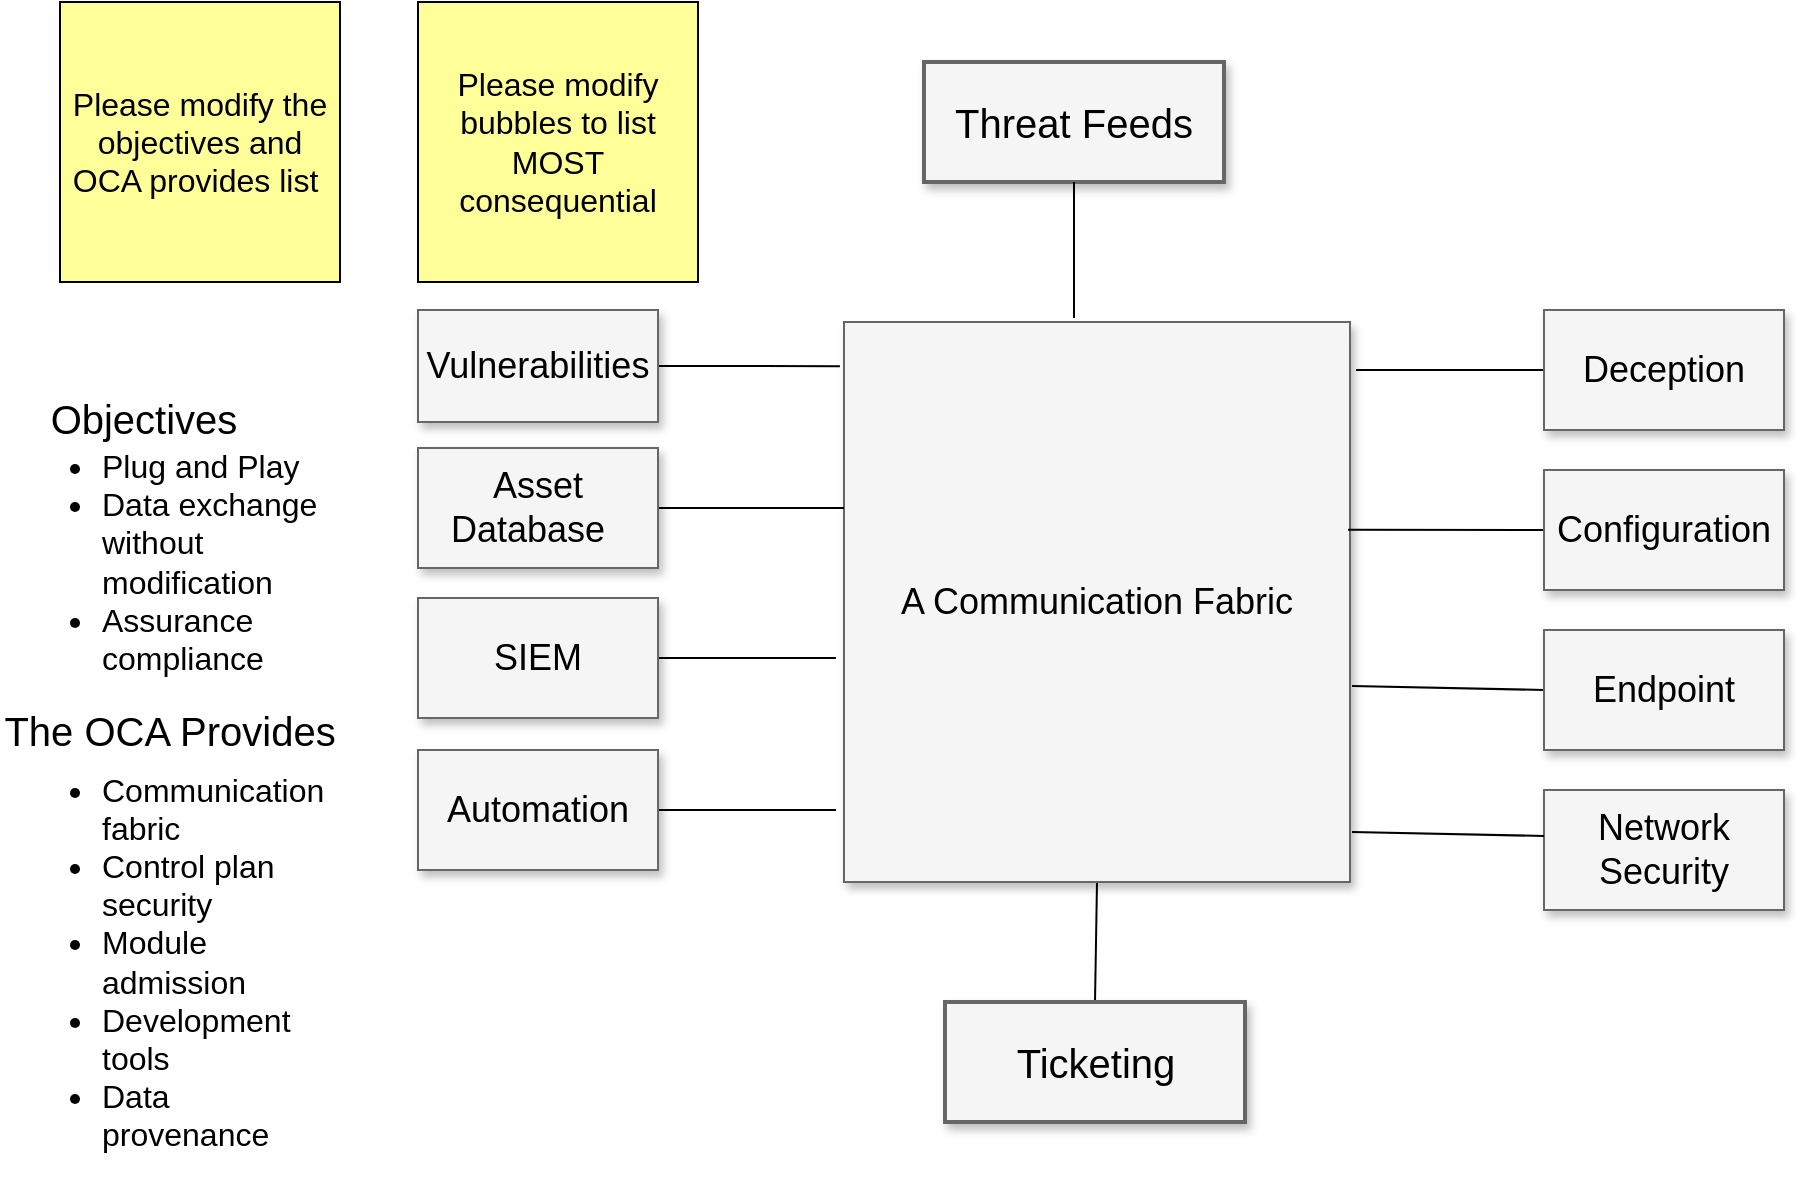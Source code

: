 <mxfile version="13.0.6" type="device"><diagram name="Page-1" id="90a13364-a465-7bf4-72fc-28e22215d7a0"><mxGraphModel dx="946" dy="639" grid="1" gridSize="10" guides="1" tooltips="1" connect="1" arrows="1" fold="1" page="1" pageScale="1.5" pageWidth="1169" pageHeight="826" background="#ffffff" math="0" shadow="0"><root><mxCell id="0" style=";html=1;"/><mxCell id="1" style=";html=1;" parent="0"/><mxCell id="3a17f1ce550125da-1" value="Threat Feeds" style="whiteSpace=wrap;html=1;shadow=1;fontSize=20;fillColor=#f5f5f5;strokeColor=#666666;strokeWidth=2;" parent="1" vertex="1"><mxGeometry x="850" y="320" width="150" height="60" as="geometry"/></mxCell><mxCell id="3a17f1ce550125da-13" style="edgeStyle=elbowEdgeStyle;rounded=0;html=1;startArrow=none;startFill=0;jettySize=auto;orthogonalLoop=1;fontSize=18;elbow=vertical;" parent="1" target="3a17f1ce550125da-4" edge="1"><mxGeometry relative="1" as="geometry"><mxPoint x="1161.5" y="477.62" as="sourcePoint"/></mxGeometry></mxCell><mxCell id="3a17f1ce550125da-14" style="edgeStyle=elbowEdgeStyle;rounded=0;html=1;startArrow=none;startFill=0;jettySize=auto;orthogonalLoop=1;fontSize=18;elbow=vertical;" parent="1" target="3a17f1ce550125da-5" edge="1"><mxGeometry relative="1" as="geometry"><mxPoint x="1161.5" y="553.52" as="sourcePoint"/></mxGeometry></mxCell><mxCell id="3a17f1ce550125da-15" style="edgeStyle=elbowEdgeStyle;rounded=0;html=1;startArrow=none;startFill=0;jettySize=auto;orthogonalLoop=1;fontSize=18;elbow=vertical;" parent="1" target="3a17f1ce550125da-6" edge="1"><mxGeometry relative="1" as="geometry"><mxPoint x="1161.5" y="634.48" as="sourcePoint"/></mxGeometry></mxCell><mxCell id="3a17f1ce550125da-16" style="edgeStyle=elbowEdgeStyle;rounded=0;html=1;startArrow=none;startFill=0;jettySize=auto;orthogonalLoop=1;fontSize=18;elbow=vertical;" parent="1" target="3a17f1ce550125da-7" edge="1"><mxGeometry relative="1" as="geometry"><mxPoint x="1161.5" y="710.38" as="sourcePoint"/></mxGeometry></mxCell><mxCell id="KYb6ielnqKZm8NR_gr-x-45" style="edgeStyle=none;rounded=0;orthogonalLoop=1;jettySize=auto;html=1;exitX=0.5;exitY=1;exitDx=0;exitDy=0;entryX=0.5;entryY=0;entryDx=0;entryDy=0;startArrow=none;startFill=0;endArrow=none;endFill=0;fontSize=20;" edge="1" parent="1" source="3a17f1ce550125da-2" target="KYb6ielnqKZm8NR_gr-x-28"><mxGeometry relative="1" as="geometry"/></mxCell><mxCell id="3a17f1ce550125da-2" value="A Communication Fabric" style="whiteSpace=wrap;html=1;shadow=1;fontSize=18;fillColor=#f5f5f5;strokeColor=#666666;" parent="1" vertex="1"><mxGeometry x="810" y="450" width="253" height="280" as="geometry"/></mxCell><mxCell id="KYb6ielnqKZm8NR_gr-x-13" style="edgeStyle=none;rounded=0;orthogonalLoop=1;jettySize=auto;html=1;exitX=0;exitY=0.5;exitDx=0;exitDy=0;endArrow=none;endFill=0;" edge="1" parent="1" source="3a17f1ce550125da-4"><mxGeometry relative="1" as="geometry"><mxPoint x="1066" y="474" as="targetPoint"/><Array as="points"><mxPoint x="1090" y="474"/></Array></mxGeometry></mxCell><mxCell id="3a17f1ce550125da-4" value="Deception" style="whiteSpace=wrap;html=1;shadow=1;fontSize=18;fillColor=#f5f5f5;strokeColor=#666666;" parent="1" vertex="1"><mxGeometry x="1160" y="444" width="120" height="60" as="geometry"/></mxCell><mxCell id="KYb6ielnqKZm8NR_gr-x-20" style="edgeStyle=none;rounded=0;orthogonalLoop=1;jettySize=auto;html=1;exitX=0;exitY=0.5;exitDx=0;exitDy=0;entryX=0.996;entryY=0.371;entryDx=0;entryDy=0;entryPerimeter=0;endArrow=none;endFill=0;" edge="1" parent="1" source="3a17f1ce550125da-5" target="3a17f1ce550125da-2"><mxGeometry relative="1" as="geometry"/></mxCell><mxCell id="3a17f1ce550125da-5" value="Configuration" style="whiteSpace=wrap;html=1;shadow=1;fontSize=18;fillColor=#f5f5f5;strokeColor=#666666;" parent="1" vertex="1"><mxGeometry x="1160" y="524" width="120" height="60" as="geometry"/></mxCell><mxCell id="KYb6ielnqKZm8NR_gr-x-21" style="edgeStyle=none;rounded=0;orthogonalLoop=1;jettySize=auto;html=1;exitX=0;exitY=0.5;exitDx=0;exitDy=0;entryX=1.004;entryY=0.65;entryDx=0;entryDy=0;entryPerimeter=0;endArrow=none;endFill=0;" edge="1" parent="1" source="3a17f1ce550125da-6" target="3a17f1ce550125da-2"><mxGeometry relative="1" as="geometry"/></mxCell><mxCell id="3a17f1ce550125da-6" value="Endpoint" style="whiteSpace=wrap;html=1;shadow=1;fontSize=18;fillColor=#f5f5f5;strokeColor=#666666;" parent="1" vertex="1"><mxGeometry x="1160" y="604" width="120" height="60" as="geometry"/></mxCell><mxCell id="3a17f1ce550125da-7" value="Network Security" style="whiteSpace=wrap;html=1;shadow=1;fontSize=18;fillColor=#f5f5f5;strokeColor=#666666;" parent="1" vertex="1"><mxGeometry x="1160" y="684" width="120" height="60" as="geometry"/></mxCell><mxCell id="KYb6ielnqKZm8NR_gr-x-10" style="edgeStyle=orthogonalEdgeStyle;rounded=0;orthogonalLoop=1;jettySize=auto;html=1;exitX=1;exitY=0.5;exitDx=0;exitDy=0;entryX=-0.008;entryY=0.079;entryDx=0;entryDy=0;entryPerimeter=0;startArrow=none;startFill=0;endArrow=none;endFill=0;" edge="1" parent="1" source="3a17f1ce550125da-8" target="3a17f1ce550125da-2"><mxGeometry relative="1" as="geometry"/></mxCell><mxCell id="3a17f1ce550125da-8" value="Vulnerabilities" style="whiteSpace=wrap;html=1;shadow=1;fontSize=18;fillColor=#f5f5f5;strokeColor=#666666;" parent="1" vertex="1"><mxGeometry x="597" y="444" width="120" height="56" as="geometry"/></mxCell><mxCell id="3a17f1ce550125da-21" style="edgeStyle=elbowEdgeStyle;rounded=0;html=1;startArrow=none;startFill=0;jettySize=auto;orthogonalLoop=1;fontSize=18;elbow=vertical;endArrow=none;endFill=0;" parent="1" source="3a17f1ce550125da-9" target="3a17f1ce550125da-2" edge="1"><mxGeometry relative="1" as="geometry"/></mxCell><mxCell id="3a17f1ce550125da-9" value="Asset Database &amp;nbsp;" style="whiteSpace=wrap;html=1;shadow=1;fontSize=18;fillColor=#f5f5f5;strokeColor=#666666;" parent="1" vertex="1"><mxGeometry x="597" y="513" width="120" height="60" as="geometry"/></mxCell><mxCell id="KYb6ielnqKZm8NR_gr-x-12" style="rounded=0;orthogonalLoop=1;jettySize=auto;html=1;exitX=1;exitY=0.5;exitDx=0;exitDy=0;entryX=-0.016;entryY=0.6;entryDx=0;entryDy=0;entryPerimeter=0;endArrow=none;endFill=0;" edge="1" parent="1" source="3a17f1ce550125da-11" target="3a17f1ce550125da-2"><mxGeometry relative="1" as="geometry"/></mxCell><mxCell id="3a17f1ce550125da-11" value="SIEM" style="whiteSpace=wrap;html=1;shadow=1;fontSize=18;fillColor=#f5f5f5;strokeColor=#666666;" parent="1" vertex="1"><mxGeometry x="597" y="588" width="120" height="60" as="geometry"/></mxCell><mxCell id="KYb6ielnqKZm8NR_gr-x-23" style="edgeStyle=none;rounded=0;orthogonalLoop=1;jettySize=auto;html=1;exitX=0;exitY=0.5;exitDx=0;exitDy=0;entryX=1.004;entryY=0.65;entryDx=0;entryDy=0;entryPerimeter=0;endArrow=none;endFill=0;" edge="1" parent="1"><mxGeometry relative="1" as="geometry"><mxPoint x="1160" y="707" as="sourcePoint"/><mxPoint x="1064.012" y="705" as="targetPoint"/></mxGeometry></mxCell><mxCell id="KYb6ielnqKZm8NR_gr-x-24" style="rounded=0;orthogonalLoop=1;jettySize=auto;html=1;exitX=1;exitY=0.5;exitDx=0;exitDy=0;endArrow=none;endFill=0;" edge="1" parent="1" source="KYb6ielnqKZm8NR_gr-x-25"><mxGeometry relative="1" as="geometry"><mxPoint x="806" y="694" as="targetPoint"/></mxGeometry></mxCell><mxCell id="KYb6ielnqKZm8NR_gr-x-25" value="Automation" style="whiteSpace=wrap;html=1;shadow=1;fontSize=18;fillColor=#f5f5f5;strokeColor=#666666;" vertex="1" parent="1"><mxGeometry x="597" y="664" width="120" height="60" as="geometry"/></mxCell><mxCell id="KYb6ielnqKZm8NR_gr-x-27" style="rounded=0;orthogonalLoop=1;jettySize=auto;html=1;exitX=0.5;exitY=1;exitDx=0;exitDy=0;endArrow=none;endFill=0;" edge="1" parent="1" source="3a17f1ce550125da-1"><mxGeometry relative="1" as="geometry"><mxPoint x="925" y="448" as="targetPoint"/><mxPoint x="877" y="410" as="sourcePoint"/></mxGeometry></mxCell><mxCell id="KYb6ielnqKZm8NR_gr-x-28" value="Ticketing" style="whiteSpace=wrap;html=1;shadow=1;fontSize=20;fillColor=#f5f5f5;strokeColor=#666666;strokeWidth=2;" vertex="1" parent="1"><mxGeometry x="860.5" y="790" width="150" height="60" as="geometry"/></mxCell><mxCell id="KYb6ielnqKZm8NR_gr-x-31" value="Please modify bubbles to list MOST consequential" style="whiteSpace=wrap;html=1;aspect=fixed;fontSize=16;fillColor=#FFFF99;" vertex="1" parent="1"><mxGeometry x="597" y="290" width="140" height="140" as="geometry"/></mxCell><mxCell id="KYb6ielnqKZm8NR_gr-x-33" value="&lt;font style=&quot;font-size: 20px&quot;&gt;Objectives&lt;/font&gt;" style="text;html=1;strokeColor=none;fillColor=none;align=center;verticalAlign=middle;whiteSpace=wrap;rounded=0;fontSize=16;" vertex="1" parent="1"><mxGeometry x="440" y="480" width="40" height="36" as="geometry"/></mxCell><mxCell id="KYb6ielnqKZm8NR_gr-x-34" value="&lt;ul&gt;&lt;li style=&quot;text-align: left&quot;&gt;Plug and Play&lt;br&gt;&lt;/li&gt;&lt;li style=&quot;text-align: left&quot;&gt;Data exchange without modification&lt;/li&gt;&lt;li&gt;&lt;div style=&quot;text-align: left&quot;&gt;Assurance compliance&lt;/div&gt;&lt;/li&gt;&lt;/ul&gt;" style="text;html=1;strokeColor=none;fillColor=none;align=center;verticalAlign=middle;whiteSpace=wrap;rounded=0;fontSize=16;" vertex="1" parent="1"><mxGeometry x="398" y="560" width="160" height="20" as="geometry"/></mxCell><mxCell id="KYb6ielnqKZm8NR_gr-x-36" value="The OCA Provides" style="text;html=1;strokeColor=none;fillColor=none;align=center;verticalAlign=middle;whiteSpace=wrap;rounded=0;fontSize=20;" vertex="1" parent="1"><mxGeometry x="388" y="644" width="170" height="20" as="geometry"/></mxCell><mxCell id="KYb6ielnqKZm8NR_gr-x-37" value="&lt;ul&gt;&lt;li style=&quot;text-align: left&quot;&gt;Communication fabric&lt;/li&gt;&lt;li style=&quot;text-align: left&quot;&gt;Control plan security&lt;/li&gt;&lt;li style=&quot;text-align: left&quot;&gt;Module admission&lt;/li&gt;&lt;li style=&quot;text-align: left&quot;&gt;Development tools&lt;/li&gt;&lt;li style=&quot;text-align: left&quot;&gt;Data provenance&lt;/li&gt;&lt;/ul&gt;" style="text;html=1;strokeColor=none;fillColor=none;align=center;verticalAlign=middle;whiteSpace=wrap;rounded=0;fontSize=16;" vertex="1" parent="1"><mxGeometry x="398" y="760" width="160" height="20" as="geometry"/></mxCell><mxCell id="KYb6ielnqKZm8NR_gr-x-38" value="Please modify the objectives and OCA provides list&amp;nbsp;" style="whiteSpace=wrap;html=1;aspect=fixed;fontSize=16;fillColor=#FFFF99;" vertex="1" parent="1"><mxGeometry x="418" y="290" width="140" height="140" as="geometry"/></mxCell></root></mxGraphModel></diagram></mxfile>